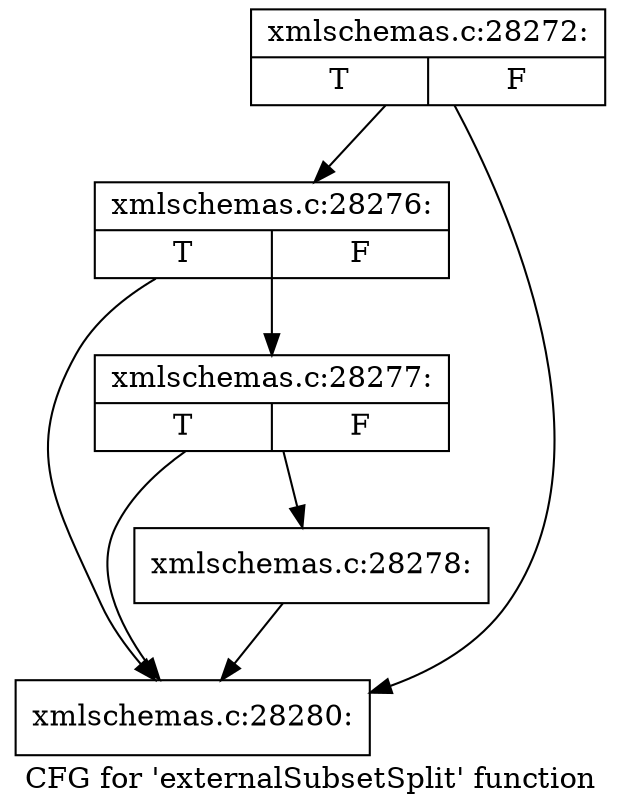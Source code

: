 digraph "CFG for 'externalSubsetSplit' function" {
	label="CFG for 'externalSubsetSplit' function";

	Node0x56d8300 [shape=record,label="{xmlschemas.c:28272:|{<s0>T|<s1>F}}"];
	Node0x56d8300 -> Node0x56db510;
	Node0x56d8300 -> Node0x56db440;
	Node0x56db510 [shape=record,label="{xmlschemas.c:28276:|{<s0>T|<s1>F}}"];
	Node0x56db510 -> Node0x56db490;
	Node0x56db510 -> Node0x56db440;
	Node0x56db490 [shape=record,label="{xmlschemas.c:28277:|{<s0>T|<s1>F}}"];
	Node0x56db490 -> Node0x56db3f0;
	Node0x56db490 -> Node0x56db440;
	Node0x56db3f0 [shape=record,label="{xmlschemas.c:28278:}"];
	Node0x56db3f0 -> Node0x56db440;
	Node0x56db440 [shape=record,label="{xmlschemas.c:28280:}"];
}
